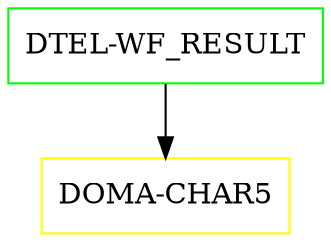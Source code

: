 digraph G {
  "DTEL-WF_RESULT" [shape=box,color=green];
  "DOMA-CHAR5" [shape=box,color=yellow,URL="./DOMA_CHAR5.html"];
  "DTEL-WF_RESULT" -> "DOMA-CHAR5";
}
